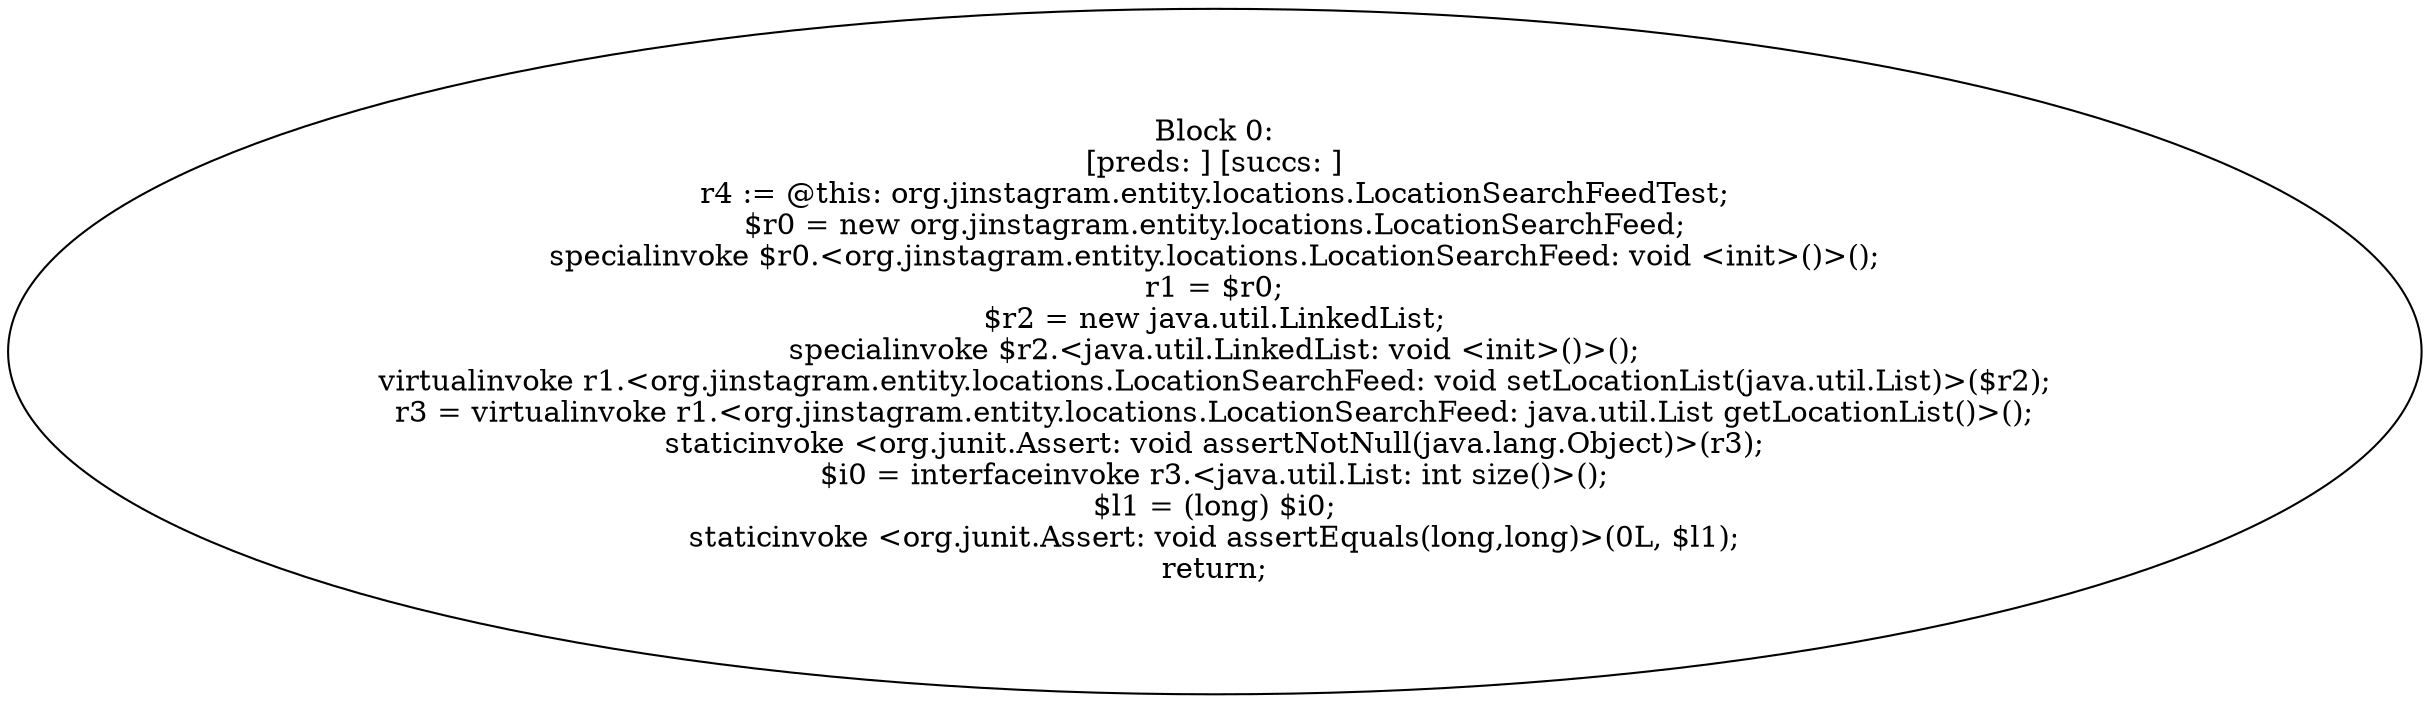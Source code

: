 digraph "unitGraph" {
    "Block 0:
[preds: ] [succs: ]
r4 := @this: org.jinstagram.entity.locations.LocationSearchFeedTest;
$r0 = new org.jinstagram.entity.locations.LocationSearchFeed;
specialinvoke $r0.<org.jinstagram.entity.locations.LocationSearchFeed: void <init>()>();
r1 = $r0;
$r2 = new java.util.LinkedList;
specialinvoke $r2.<java.util.LinkedList: void <init>()>();
virtualinvoke r1.<org.jinstagram.entity.locations.LocationSearchFeed: void setLocationList(java.util.List)>($r2);
r3 = virtualinvoke r1.<org.jinstagram.entity.locations.LocationSearchFeed: java.util.List getLocationList()>();
staticinvoke <org.junit.Assert: void assertNotNull(java.lang.Object)>(r3);
$i0 = interfaceinvoke r3.<java.util.List: int size()>();
$l1 = (long) $i0;
staticinvoke <org.junit.Assert: void assertEquals(long,long)>(0L, $l1);
return;
"
}
